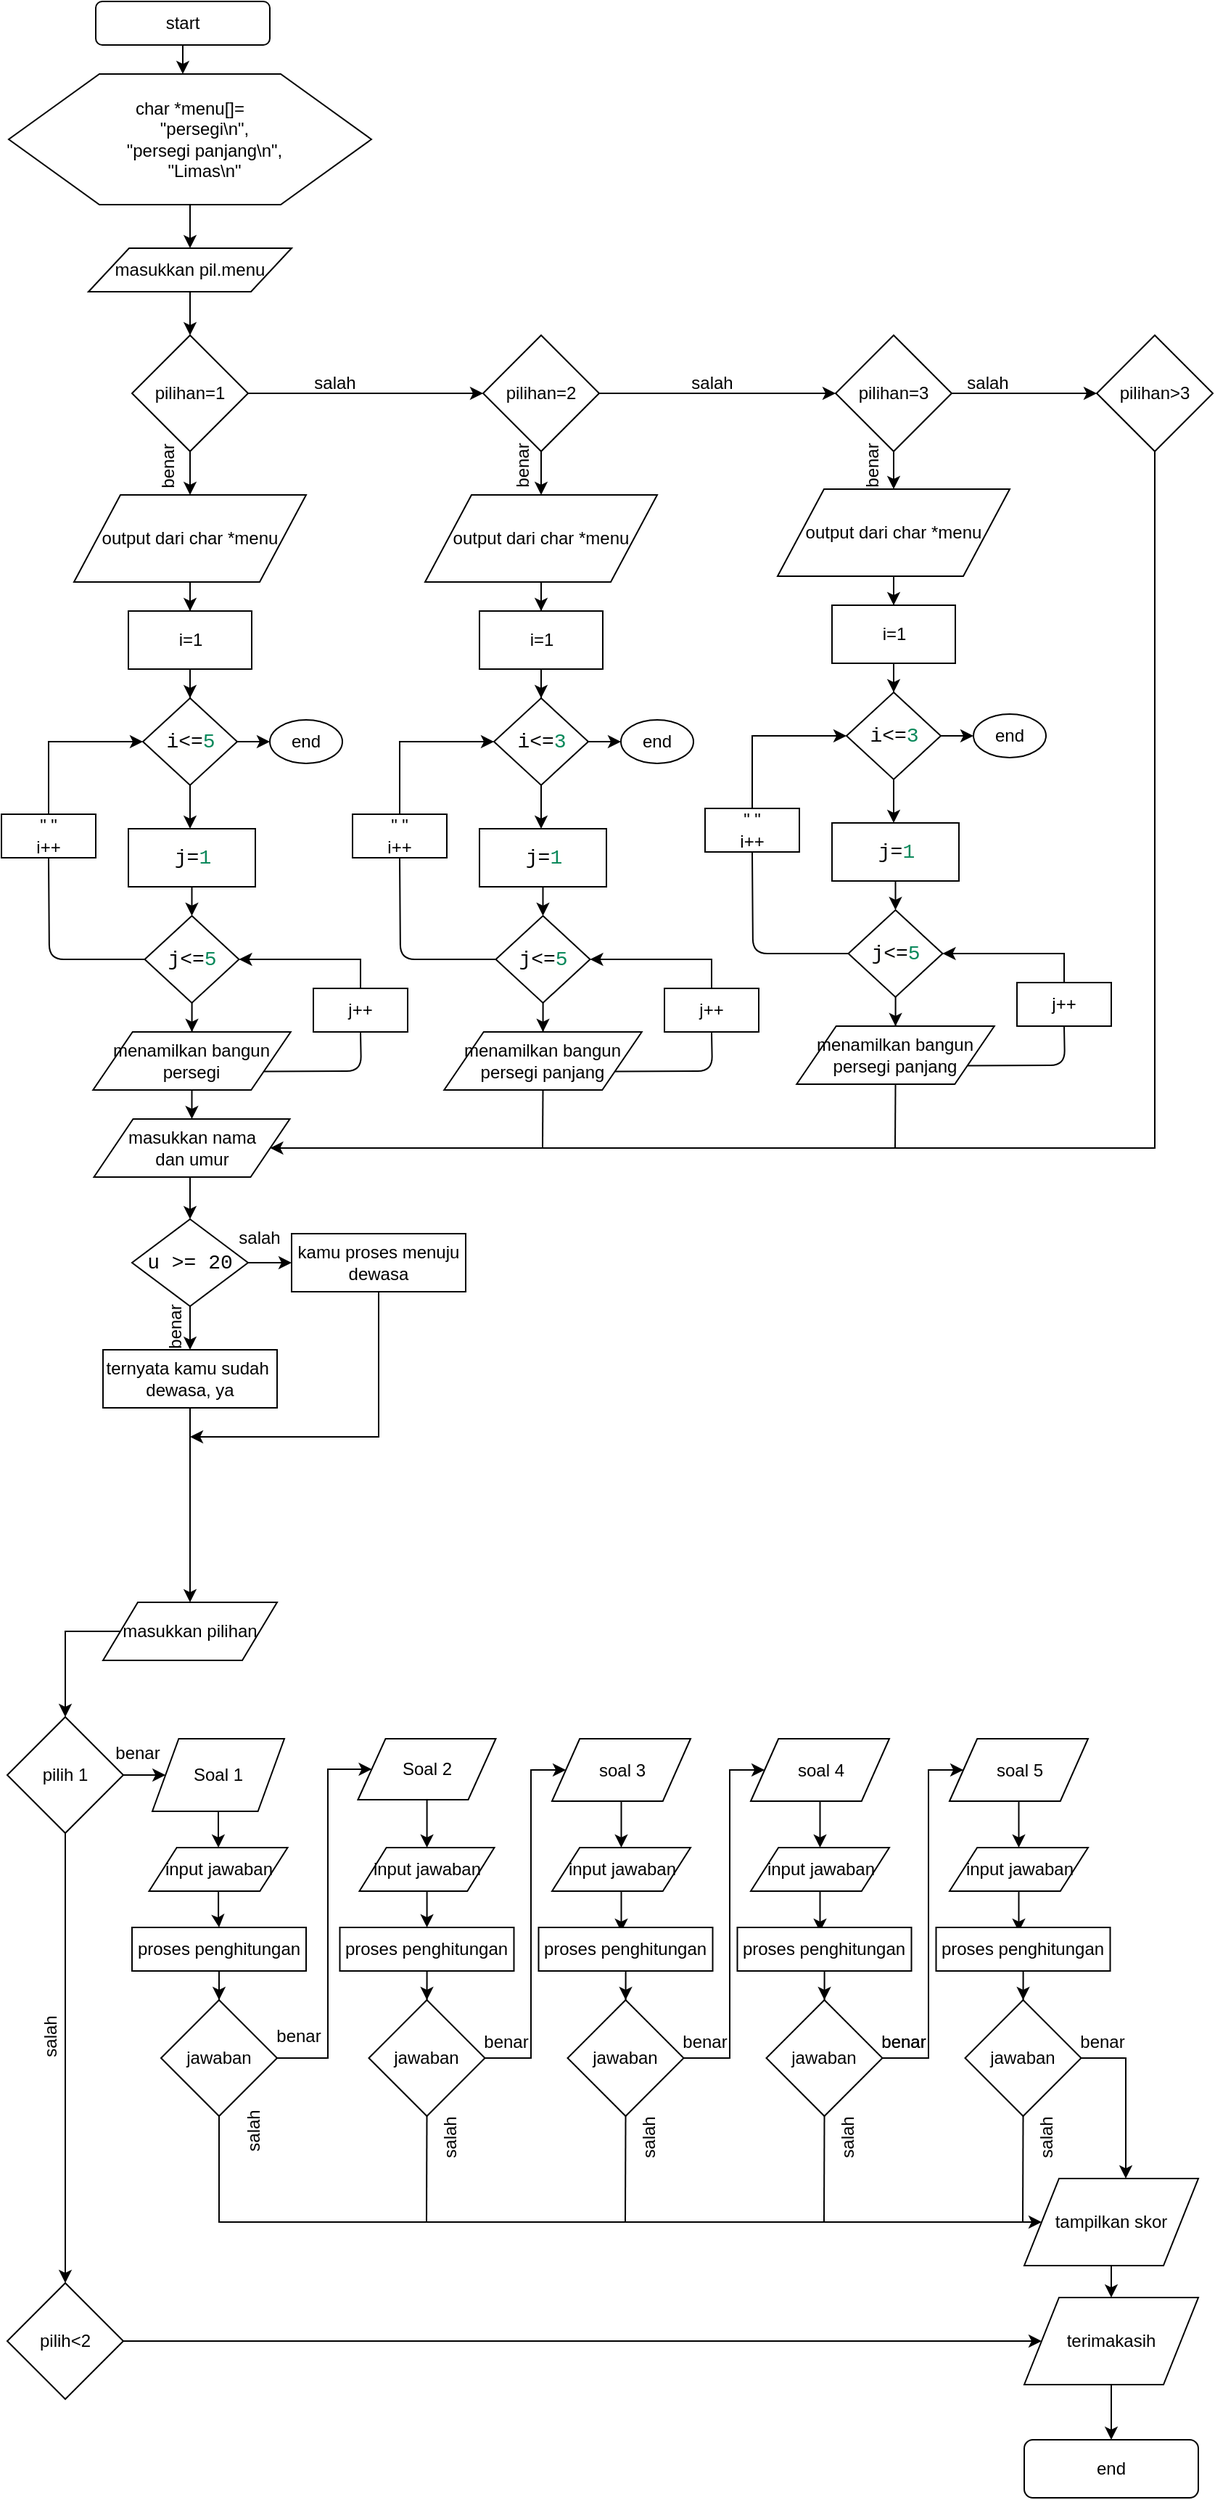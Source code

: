 <mxfile version="13.0.5" type="github" pages="2">
  <diagram id="ebdJBXKXP5XJlpO1t2-k" name="Halaman-1">
    <mxGraphModel dx="868" dy="401" grid="1" gridSize="10" guides="1" tooltips="1" connect="1" arrows="1" fold="1" page="1" pageScale="1" pageWidth="850" pageHeight="1100" math="0" shadow="0">
      <root>
        <mxCell id="0" />
        <mxCell id="1" parent="0" />
        <mxCell id="0wTifhs9pVpjUrF7IxjW-2" style="edgeStyle=orthogonalEdgeStyle;rounded=0;orthogonalLoop=1;jettySize=auto;html=1;" parent="1" source="0wTifhs9pVpjUrF7IxjW-1" edge="1">
          <mxGeometry relative="1" as="geometry">
            <mxPoint x="130" y="90" as="targetPoint" />
          </mxGeometry>
        </mxCell>
        <mxCell id="0wTifhs9pVpjUrF7IxjW-1" value="start" style="rounded=1;whiteSpace=wrap;html=1;" parent="1" vertex="1">
          <mxGeometry x="70" y="40" width="120" height="30" as="geometry" />
        </mxCell>
        <mxCell id="0wTifhs9pVpjUrF7IxjW-6" style="edgeStyle=orthogonalEdgeStyle;rounded=0;orthogonalLoop=1;jettySize=auto;html=1;" parent="1" edge="1">
          <mxGeometry relative="1" as="geometry">
            <mxPoint x="130" y="240" as="targetPoint" />
            <mxPoint x="130" y="210" as="sourcePoint" />
          </mxGeometry>
        </mxCell>
        <mxCell id="Rt1Y4jGIaElK-bjEdFtm-7" style="edgeStyle=orthogonalEdgeStyle;rounded=0;orthogonalLoop=1;jettySize=auto;html=1;" edge="1" parent="1" source="0wTifhs9pVpjUrF7IxjW-7" target="Rt1Y4jGIaElK-bjEdFtm-5">
          <mxGeometry relative="1" as="geometry" />
        </mxCell>
        <mxCell id="0wTifhs9pVpjUrF7IxjW-7" value="output dari char *menu" style="shape=parallelogram;perimeter=parallelogramPerimeter;whiteSpace=wrap;html=1;" parent="1" vertex="1">
          <mxGeometry x="55" y="380" width="160" height="60" as="geometry" />
        </mxCell>
        <mxCell id="0wTifhs9pVpjUrF7IxjW-9" style="edgeStyle=orthogonalEdgeStyle;rounded=0;orthogonalLoop=1;jettySize=auto;html=1;" parent="1" source="0wTifhs9pVpjUrF7IxjW-8" edge="1">
          <mxGeometry relative="1" as="geometry">
            <mxPoint x="135" y="210" as="targetPoint" />
          </mxGeometry>
        </mxCell>
        <mxCell id="0wTifhs9pVpjUrF7IxjW-8" value="&lt;div&gt;char *menu[]=&lt;/div&gt;&lt;div&gt;&amp;nbsp; &amp;nbsp; &amp;nbsp; &quot;persegi\n&quot;,&lt;/div&gt;&lt;div&gt;&amp;nbsp; &amp;nbsp; &amp;nbsp; &quot;persegi panjang\n&quot;,&lt;/div&gt;&lt;div&gt;&amp;nbsp; &amp;nbsp; &amp;nbsp; &quot;Limas\n&quot;&lt;/div&gt;" style="shape=hexagon;perimeter=hexagonPerimeter2;whiteSpace=wrap;html=1;" parent="1" vertex="1">
          <mxGeometry x="10" y="90" width="250" height="90" as="geometry" />
        </mxCell>
        <mxCell id="0wTifhs9pVpjUrF7IxjW-12" style="edgeStyle=orthogonalEdgeStyle;rounded=0;orthogonalLoop=1;jettySize=auto;html=1;" parent="1" source="0wTifhs9pVpjUrF7IxjW-10" edge="1">
          <mxGeometry relative="1" as="geometry">
            <mxPoint x="135" y="270" as="targetPoint" />
          </mxGeometry>
        </mxCell>
        <mxCell id="0wTifhs9pVpjUrF7IxjW-10" value="masukkan pil.menu" style="shape=parallelogram;perimeter=parallelogramPerimeter;whiteSpace=wrap;html=1;" parent="1" vertex="1">
          <mxGeometry x="65" y="210" width="140" height="30" as="geometry" />
        </mxCell>
        <mxCell id="0wTifhs9pVpjUrF7IxjW-15" style="edgeStyle=orthogonalEdgeStyle;rounded=0;orthogonalLoop=1;jettySize=auto;html=1;entryX=0.5;entryY=0;entryDx=0;entryDy=0;" parent="1" source="0wTifhs9pVpjUrF7IxjW-13" target="0wTifhs9pVpjUrF7IxjW-7" edge="1">
          <mxGeometry relative="1" as="geometry" />
        </mxCell>
        <mxCell id="0wTifhs9pVpjUrF7IxjW-18" style="edgeStyle=orthogonalEdgeStyle;rounded=0;orthogonalLoop=1;jettySize=auto;html=1;" parent="1" source="0wTifhs9pVpjUrF7IxjW-13" target="Rt1Y4jGIaElK-bjEdFtm-3" edge="1">
          <mxGeometry relative="1" as="geometry">
            <mxPoint x="228.5" y="310" as="targetPoint" />
          </mxGeometry>
        </mxCell>
        <mxCell id="0wTifhs9pVpjUrF7IxjW-13" value="pilihan=1" style="rhombus;whiteSpace=wrap;html=1;" parent="1" vertex="1">
          <mxGeometry x="95" y="270" width="80" height="80" as="geometry" />
        </mxCell>
        <mxCell id="0wTifhs9pVpjUrF7IxjW-19" value="salah" style="text;html=1;strokeColor=none;fillColor=none;align=center;verticalAlign=middle;whiteSpace=wrap;rounded=0;" parent="1" vertex="1">
          <mxGeometry x="215" y="292.5" width="40" height="20" as="geometry" />
        </mxCell>
        <mxCell id="0wTifhs9pVpjUrF7IxjW-20" value="benar" style="text;html=1;strokeColor=none;fillColor=none;align=center;verticalAlign=middle;whiteSpace=wrap;rounded=0;rotation=-90;" parent="1" vertex="1">
          <mxGeometry x="100" y="350" width="40" height="20" as="geometry" />
        </mxCell>
        <mxCell id="7cgkuKm9BomeFOLq-4Vx-28" style="edgeStyle=orthogonalEdgeStyle;rounded=0;orthogonalLoop=1;jettySize=auto;html=1;" parent="1" edge="1">
          <mxGeometry relative="1" as="geometry">
            <mxPoint x="135" y="879" as="targetPoint" />
            <mxPoint x="135" y="849" as="sourcePoint" />
          </mxGeometry>
        </mxCell>
        <mxCell id="7cgkuKm9BomeFOLq-4Vx-30" style="edgeStyle=orthogonalEdgeStyle;rounded=0;orthogonalLoop=1;jettySize=auto;html=1;" parent="1" source="7cgkuKm9BomeFOLq-4Vx-32" edge="1">
          <mxGeometry relative="1" as="geometry">
            <mxPoint x="135" y="969" as="targetPoint" />
          </mxGeometry>
        </mxCell>
        <mxCell id="7cgkuKm9BomeFOLq-4Vx-31" style="edgeStyle=orthogonalEdgeStyle;rounded=0;orthogonalLoop=1;jettySize=auto;html=1;" parent="1" source="7cgkuKm9BomeFOLq-4Vx-32" edge="1">
          <mxGeometry relative="1" as="geometry">
            <mxPoint x="205" y="909" as="targetPoint" />
          </mxGeometry>
        </mxCell>
        <mxCell id="7cgkuKm9BomeFOLq-4Vx-32" value="&lt;div style=&quot;font-family: &amp;#34;consolas&amp;#34; , &amp;#34;courier new&amp;#34; , monospace ; font-size: 14px ; line-height: 19px&quot;&gt;u &amp;gt;= &lt;span&gt;20&lt;/span&gt;&lt;/div&gt;" style="rhombus;whiteSpace=wrap;html=1;" parent="1" vertex="1">
          <mxGeometry x="95" y="879" width="80" height="60" as="geometry" />
        </mxCell>
        <mxCell id="7cgkuKm9BomeFOLq-4Vx-33" style="edgeStyle=orthogonalEdgeStyle;rounded=0;orthogonalLoop=1;jettySize=auto;html=1;entryX=0.5;entryY=0;entryDx=0;entryDy=0;" parent="1" source="7cgkuKm9BomeFOLq-4Vx-34" edge="1" target="7cgkuKm9BomeFOLq-4Vx-49">
          <mxGeometry relative="1" as="geometry">
            <mxPoint x="135" y="1049" as="targetPoint" />
          </mxGeometry>
        </mxCell>
        <mxCell id="7cgkuKm9BomeFOLq-4Vx-34" value="ternyata kamu sudah&amp;nbsp;&lt;br&gt;dewasa, ya" style="rounded=0;whiteSpace=wrap;html=1;" parent="1" vertex="1">
          <mxGeometry x="75" y="969" width="120" height="40" as="geometry" />
        </mxCell>
        <mxCell id="7cgkuKm9BomeFOLq-4Vx-35" style="edgeStyle=orthogonalEdgeStyle;rounded=0;orthogonalLoop=1;jettySize=auto;html=1;" parent="1" source="7cgkuKm9BomeFOLq-4Vx-36" edge="1">
          <mxGeometry relative="1" as="geometry">
            <mxPoint x="135" y="1029" as="targetPoint" />
            <Array as="points">
              <mxPoint x="265" y="1019" />
              <mxPoint x="265" y="1019" />
            </Array>
          </mxGeometry>
        </mxCell>
        <mxCell id="7cgkuKm9BomeFOLq-4Vx-36" value="kamu proses menuju&lt;br&gt;dewasa" style="rounded=0;whiteSpace=wrap;html=1;" parent="1" vertex="1">
          <mxGeometry x="205" y="889" width="120" height="40" as="geometry" />
        </mxCell>
        <mxCell id="7cgkuKm9BomeFOLq-4Vx-37" value="benar" style="text;html=1;strokeColor=none;fillColor=none;align=center;verticalAlign=middle;whiteSpace=wrap;rounded=0;rotation=-90;" parent="1" vertex="1">
          <mxGeometry x="105" y="943" width="40" height="20" as="geometry" />
        </mxCell>
        <mxCell id="7cgkuKm9BomeFOLq-4Vx-38" value="salah" style="text;html=1;strokeColor=none;fillColor=none;align=center;verticalAlign=middle;whiteSpace=wrap;rounded=0;" parent="1" vertex="1">
          <mxGeometry x="163" y="882" width="40" height="20" as="geometry" />
        </mxCell>
        <mxCell id="jYO5e1NrGRYPqrq0ljtH-68" style="edgeStyle=orthogonalEdgeStyle;rounded=0;orthogonalLoop=1;jettySize=auto;html=1;entryX=0.5;entryY=0;entryDx=0;entryDy=0;" edge="1" parent="1" source="7cgkuKm9BomeFOLq-4Vx-49" target="jYO5e1NrGRYPqrq0ljtH-3">
          <mxGeometry relative="1" as="geometry">
            <mxPoint x="30" y="1163" as="targetPoint" />
            <Array as="points">
              <mxPoint x="49" y="1163" />
            </Array>
          </mxGeometry>
        </mxCell>
        <mxCell id="7cgkuKm9BomeFOLq-4Vx-49" value="masukkan pilihan" style="shape=parallelogram;perimeter=parallelogramPerimeter;whiteSpace=wrap;html=1;" parent="1" vertex="1">
          <mxGeometry x="75" y="1143" width="120" height="40" as="geometry" />
        </mxCell>
        <mxCell id="Rt1Y4jGIaElK-bjEdFtm-51" style="edgeStyle=orthogonalEdgeStyle;rounded=0;orthogonalLoop=1;jettySize=auto;html=1;" edge="1" parent="1" source="Rt1Y4jGIaElK-bjEdFtm-3" target="Rt1Y4jGIaElK-bjEdFtm-33">
          <mxGeometry relative="1" as="geometry" />
        </mxCell>
        <mxCell id="Rt1Y4jGIaElK-bjEdFtm-75" style="edgeStyle=orthogonalEdgeStyle;rounded=0;orthogonalLoop=1;jettySize=auto;html=1;entryX=0;entryY=0.5;entryDx=0;entryDy=0;" edge="1" parent="1" source="Rt1Y4jGIaElK-bjEdFtm-3" target="Rt1Y4jGIaElK-bjEdFtm-74">
          <mxGeometry relative="1" as="geometry" />
        </mxCell>
        <mxCell id="Rt1Y4jGIaElK-bjEdFtm-3" value="pilihan=2" style="rhombus;whiteSpace=wrap;html=1;" vertex="1" parent="1">
          <mxGeometry x="337" y="270" width="80" height="80" as="geometry" />
        </mxCell>
        <mxCell id="Rt1Y4jGIaElK-bjEdFtm-10" style="edgeStyle=orthogonalEdgeStyle;rounded=0;orthogonalLoop=1;jettySize=auto;html=1;entryX=0.5;entryY=0;entryDx=0;entryDy=0;" edge="1" parent="1" source="Rt1Y4jGIaElK-bjEdFtm-5" target="Rt1Y4jGIaElK-bjEdFtm-9">
          <mxGeometry relative="1" as="geometry" />
        </mxCell>
        <mxCell id="Rt1Y4jGIaElK-bjEdFtm-5" value="i=1" style="rounded=0;whiteSpace=wrap;html=1;" vertex="1" parent="1">
          <mxGeometry x="92.5" y="460" width="85" height="40" as="geometry" />
        </mxCell>
        <mxCell id="Rt1Y4jGIaElK-bjEdFtm-11" style="edgeStyle=orthogonalEdgeStyle;rounded=0;orthogonalLoop=1;jettySize=auto;html=1;" edge="1" parent="1" source="Rt1Y4jGIaElK-bjEdFtm-9">
          <mxGeometry relative="1" as="geometry">
            <mxPoint x="190" y="550" as="targetPoint" />
          </mxGeometry>
        </mxCell>
        <mxCell id="Rt1Y4jGIaElK-bjEdFtm-12" style="edgeStyle=orthogonalEdgeStyle;rounded=0;orthogonalLoop=1;jettySize=auto;html=1;" edge="1" parent="1" source="Rt1Y4jGIaElK-bjEdFtm-9">
          <mxGeometry relative="1" as="geometry">
            <mxPoint x="135" y="610" as="targetPoint" />
          </mxGeometry>
        </mxCell>
        <mxCell id="Rt1Y4jGIaElK-bjEdFtm-9" value="&lt;div style=&quot;background-color: rgb(255 , 255 , 254) ; font-family: &amp;#34;consolas&amp;#34; , &amp;#34;courier new&amp;#34; , monospace ; font-size: 14px ; line-height: 19px&quot;&gt;i&amp;lt;=&lt;span style=&quot;color: #09885a&quot;&gt;5&lt;/span&gt;&lt;/div&gt;" style="rhombus;whiteSpace=wrap;html=1;" vertex="1" parent="1">
          <mxGeometry x="102.5" y="520" width="65" height="60" as="geometry" />
        </mxCell>
        <mxCell id="Rt1Y4jGIaElK-bjEdFtm-15" style="edgeStyle=orthogonalEdgeStyle;rounded=0;orthogonalLoop=1;jettySize=auto;html=1;entryX=0.5;entryY=0;entryDx=0;entryDy=0;" edge="1" parent="1" source="Rt1Y4jGIaElK-bjEdFtm-13" target="Rt1Y4jGIaElK-bjEdFtm-14">
          <mxGeometry relative="1" as="geometry" />
        </mxCell>
        <mxCell id="Rt1Y4jGIaElK-bjEdFtm-13" value="&lt;div style=&quot;background-color: rgb(255 , 255 , 254) ; font-family: &amp;#34;consolas&amp;#34; , &amp;#34;courier new&amp;#34; , monospace ; font-size: 14px ; line-height: 19px&quot;&gt;j=&lt;span style=&quot;color: #09885a&quot;&gt;1&lt;/span&gt;&lt;/div&gt;" style="rounded=0;whiteSpace=wrap;html=1;" vertex="1" parent="1">
          <mxGeometry x="92.5" y="610" width="87.5" height="40" as="geometry" />
        </mxCell>
        <mxCell id="Rt1Y4jGIaElK-bjEdFtm-24" style="edgeStyle=orthogonalEdgeStyle;rounded=0;orthogonalLoop=1;jettySize=auto;html=1;entryX=0.5;entryY=0;entryDx=0;entryDy=0;" edge="1" parent="1" source="Rt1Y4jGIaElK-bjEdFtm-14" target="Rt1Y4jGIaElK-bjEdFtm-22">
          <mxGeometry relative="1" as="geometry" />
        </mxCell>
        <mxCell id="Rt1Y4jGIaElK-bjEdFtm-14" value="&lt;div style=&quot;background-color: rgb(255 , 255 , 254) ; font-family: &amp;#34;consolas&amp;#34; , &amp;#34;courier new&amp;#34; , monospace ; font-size: 14px ; line-height: 19px&quot;&gt;j&amp;lt;=&lt;span style=&quot;color: #09885a&quot;&gt;5&lt;/span&gt;&lt;/div&gt;" style="rhombus;whiteSpace=wrap;html=1;" vertex="1" parent="1">
          <mxGeometry x="103.75" y="670" width="65" height="60" as="geometry" />
        </mxCell>
        <mxCell id="Rt1Y4jGIaElK-bjEdFtm-20" style="edgeStyle=orthogonalEdgeStyle;rounded=0;orthogonalLoop=1;jettySize=auto;html=1;entryX=0;entryY=0.5;entryDx=0;entryDy=0;" edge="1" parent="1" source="Rt1Y4jGIaElK-bjEdFtm-18" target="Rt1Y4jGIaElK-bjEdFtm-9">
          <mxGeometry relative="1" as="geometry">
            <mxPoint x="37.5" y="550" as="targetPoint" />
            <Array as="points">
              <mxPoint x="38" y="550" />
            </Array>
          </mxGeometry>
        </mxCell>
        <mxCell id="Rt1Y4jGIaElK-bjEdFtm-18" value="&quot; &quot;&lt;br&gt;i++" style="rounded=0;whiteSpace=wrap;html=1;" vertex="1" parent="1">
          <mxGeometry x="5" y="600" width="65" height="30" as="geometry" />
        </mxCell>
        <mxCell id="Rt1Y4jGIaElK-bjEdFtm-19" value="" style="endArrow=none;html=1;entryX=0.5;entryY=1;entryDx=0;entryDy=0;exitX=0;exitY=0.5;exitDx=0;exitDy=0;" edge="1" parent="1" source="Rt1Y4jGIaElK-bjEdFtm-14" target="Rt1Y4jGIaElK-bjEdFtm-18">
          <mxGeometry width="50" height="50" relative="1" as="geometry">
            <mxPoint x="100" y="700" as="sourcePoint" />
            <mxPoint x="440" y="530" as="targetPoint" />
            <Array as="points">
              <mxPoint x="38" y="700" />
            </Array>
          </mxGeometry>
        </mxCell>
        <mxCell id="Rt1Y4jGIaElK-bjEdFtm-31" style="edgeStyle=orthogonalEdgeStyle;rounded=0;orthogonalLoop=1;jettySize=auto;html=1;entryX=0.5;entryY=0;entryDx=0;entryDy=0;" edge="1" parent="1" source="Rt1Y4jGIaElK-bjEdFtm-22" target="Rt1Y4jGIaElK-bjEdFtm-30">
          <mxGeometry relative="1" as="geometry" />
        </mxCell>
        <mxCell id="Rt1Y4jGIaElK-bjEdFtm-22" value="menamilkan bangun&lt;br&gt;persegi" style="shape=parallelogram;perimeter=parallelogramPerimeter;whiteSpace=wrap;html=1;" vertex="1" parent="1">
          <mxGeometry x="68.13" y="750" width="136.25" height="40" as="geometry" />
        </mxCell>
        <mxCell id="Rt1Y4jGIaElK-bjEdFtm-25" value="end" style="ellipse;whiteSpace=wrap;html=1;" vertex="1" parent="1">
          <mxGeometry x="190" y="535" width="50" height="30" as="geometry" />
        </mxCell>
        <mxCell id="Rt1Y4jGIaElK-bjEdFtm-28" style="edgeStyle=orthogonalEdgeStyle;rounded=0;orthogonalLoop=1;jettySize=auto;html=1;entryX=1;entryY=0.5;entryDx=0;entryDy=0;" edge="1" parent="1" source="Rt1Y4jGIaElK-bjEdFtm-26" target="Rt1Y4jGIaElK-bjEdFtm-14">
          <mxGeometry relative="1" as="geometry">
            <mxPoint x="252.5" y="690" as="targetPoint" />
            <Array as="points">
              <mxPoint x="253" y="700" />
            </Array>
          </mxGeometry>
        </mxCell>
        <mxCell id="Rt1Y4jGIaElK-bjEdFtm-26" value="j++" style="rounded=0;whiteSpace=wrap;html=1;" vertex="1" parent="1">
          <mxGeometry x="220" y="720" width="65" height="30" as="geometry" />
        </mxCell>
        <mxCell id="Rt1Y4jGIaElK-bjEdFtm-27" value="" style="endArrow=none;html=1;exitX=1;exitY=0.75;exitDx=0;exitDy=0;entryX=0.5;entryY=1;entryDx=0;entryDy=0;" edge="1" parent="1" source="Rt1Y4jGIaElK-bjEdFtm-22" target="Rt1Y4jGIaElK-bjEdFtm-26">
          <mxGeometry width="50" height="50" relative="1" as="geometry">
            <mxPoint x="390" y="660" as="sourcePoint" />
            <mxPoint x="440" y="610" as="targetPoint" />
            <Array as="points">
              <mxPoint x="253" y="777" />
            </Array>
          </mxGeometry>
        </mxCell>
        <mxCell id="Rt1Y4jGIaElK-bjEdFtm-30" value="masukkan nama&lt;br&gt;dan umur" style="shape=parallelogram;perimeter=parallelogramPerimeter;whiteSpace=wrap;html=1;" vertex="1" parent="1">
          <mxGeometry x="68.75" y="810" width="135" height="40" as="geometry" />
        </mxCell>
        <mxCell id="Rt1Y4jGIaElK-bjEdFtm-32" style="edgeStyle=orthogonalEdgeStyle;rounded=0;orthogonalLoop=1;jettySize=auto;html=1;" edge="1" parent="1" source="Rt1Y4jGIaElK-bjEdFtm-33" target="Rt1Y4jGIaElK-bjEdFtm-35">
          <mxGeometry relative="1" as="geometry" />
        </mxCell>
        <mxCell id="Rt1Y4jGIaElK-bjEdFtm-33" value="output dari char *menu" style="shape=parallelogram;perimeter=parallelogramPerimeter;whiteSpace=wrap;html=1;" vertex="1" parent="1">
          <mxGeometry x="297" y="380" width="160" height="60" as="geometry" />
        </mxCell>
        <mxCell id="Rt1Y4jGIaElK-bjEdFtm-34" style="edgeStyle=orthogonalEdgeStyle;rounded=0;orthogonalLoop=1;jettySize=auto;html=1;entryX=0.5;entryY=0;entryDx=0;entryDy=0;" edge="1" parent="1" source="Rt1Y4jGIaElK-bjEdFtm-35" target="Rt1Y4jGIaElK-bjEdFtm-38">
          <mxGeometry relative="1" as="geometry" />
        </mxCell>
        <mxCell id="Rt1Y4jGIaElK-bjEdFtm-35" value="i=1" style="rounded=0;whiteSpace=wrap;html=1;" vertex="1" parent="1">
          <mxGeometry x="334.5" y="460" width="85" height="40" as="geometry" />
        </mxCell>
        <mxCell id="Rt1Y4jGIaElK-bjEdFtm-36" style="edgeStyle=orthogonalEdgeStyle;rounded=0;orthogonalLoop=1;jettySize=auto;html=1;" edge="1" parent="1" source="Rt1Y4jGIaElK-bjEdFtm-38">
          <mxGeometry relative="1" as="geometry">
            <mxPoint x="432" y="550" as="targetPoint" />
          </mxGeometry>
        </mxCell>
        <mxCell id="Rt1Y4jGIaElK-bjEdFtm-37" style="edgeStyle=orthogonalEdgeStyle;rounded=0;orthogonalLoop=1;jettySize=auto;html=1;" edge="1" parent="1" source="Rt1Y4jGIaElK-bjEdFtm-38">
          <mxGeometry relative="1" as="geometry">
            <mxPoint x="377" y="610" as="targetPoint" />
          </mxGeometry>
        </mxCell>
        <mxCell id="Rt1Y4jGIaElK-bjEdFtm-38" value="&lt;div style=&quot;background-color: rgb(255 , 255 , 254) ; font-family: &amp;#34;consolas&amp;#34; , &amp;#34;courier new&amp;#34; , monospace ; font-size: 14px ; line-height: 19px&quot;&gt;i&amp;lt;=&lt;font color=&quot;#09885a&quot;&gt;3&lt;/font&gt;&lt;/div&gt;" style="rhombus;whiteSpace=wrap;html=1;" vertex="1" parent="1">
          <mxGeometry x="344.5" y="520" width="65" height="60" as="geometry" />
        </mxCell>
        <mxCell id="Rt1Y4jGIaElK-bjEdFtm-39" style="edgeStyle=orthogonalEdgeStyle;rounded=0;orthogonalLoop=1;jettySize=auto;html=1;entryX=0.5;entryY=0;entryDx=0;entryDy=0;" edge="1" parent="1" source="Rt1Y4jGIaElK-bjEdFtm-40" target="Rt1Y4jGIaElK-bjEdFtm-42">
          <mxGeometry relative="1" as="geometry" />
        </mxCell>
        <mxCell id="Rt1Y4jGIaElK-bjEdFtm-40" value="&lt;div style=&quot;background-color: rgb(255 , 255 , 254) ; font-family: &amp;#34;consolas&amp;#34; , &amp;#34;courier new&amp;#34; , monospace ; font-size: 14px ; line-height: 19px&quot;&gt;j=&lt;span style=&quot;color: #09885a&quot;&gt;1&lt;/span&gt;&lt;/div&gt;" style="rounded=0;whiteSpace=wrap;html=1;" vertex="1" parent="1">
          <mxGeometry x="334.5" y="610" width="87.5" height="40" as="geometry" />
        </mxCell>
        <mxCell id="Rt1Y4jGIaElK-bjEdFtm-41" style="edgeStyle=orthogonalEdgeStyle;rounded=0;orthogonalLoop=1;jettySize=auto;html=1;entryX=0.5;entryY=0;entryDx=0;entryDy=0;" edge="1" parent="1" source="Rt1Y4jGIaElK-bjEdFtm-42" target="Rt1Y4jGIaElK-bjEdFtm-46">
          <mxGeometry relative="1" as="geometry" />
        </mxCell>
        <mxCell id="Rt1Y4jGIaElK-bjEdFtm-42" value="&lt;div style=&quot;background-color: rgb(255 , 255 , 254) ; font-family: &amp;#34;consolas&amp;#34; , &amp;#34;courier new&amp;#34; , monospace ; font-size: 14px ; line-height: 19px&quot;&gt;j&amp;lt;=&lt;span style=&quot;color: #09885a&quot;&gt;5&lt;/span&gt;&lt;/div&gt;" style="rhombus;whiteSpace=wrap;html=1;" vertex="1" parent="1">
          <mxGeometry x="345.75" y="670" width="65" height="60" as="geometry" />
        </mxCell>
        <mxCell id="Rt1Y4jGIaElK-bjEdFtm-43" style="edgeStyle=orthogonalEdgeStyle;rounded=0;orthogonalLoop=1;jettySize=auto;html=1;entryX=0;entryY=0.5;entryDx=0;entryDy=0;" edge="1" parent="1" source="Rt1Y4jGIaElK-bjEdFtm-44" target="Rt1Y4jGIaElK-bjEdFtm-38">
          <mxGeometry relative="1" as="geometry">
            <mxPoint x="279.5" y="550" as="targetPoint" />
            <Array as="points">
              <mxPoint x="280" y="550" />
            </Array>
          </mxGeometry>
        </mxCell>
        <mxCell id="Rt1Y4jGIaElK-bjEdFtm-44" value="&quot; &quot;&lt;br&gt;i++" style="rounded=0;whiteSpace=wrap;html=1;" vertex="1" parent="1">
          <mxGeometry x="247" y="600" width="65" height="30" as="geometry" />
        </mxCell>
        <mxCell id="Rt1Y4jGIaElK-bjEdFtm-45" value="" style="endArrow=none;html=1;entryX=0.5;entryY=1;entryDx=0;entryDy=0;exitX=0;exitY=0.5;exitDx=0;exitDy=0;" edge="1" parent="1" source="Rt1Y4jGIaElK-bjEdFtm-42" target="Rt1Y4jGIaElK-bjEdFtm-44">
          <mxGeometry width="50" height="50" relative="1" as="geometry">
            <mxPoint x="342" y="700" as="sourcePoint" />
            <mxPoint x="682" y="530" as="targetPoint" />
            <Array as="points">
              <mxPoint x="280" y="700" />
            </Array>
          </mxGeometry>
        </mxCell>
        <mxCell id="Rt1Y4jGIaElK-bjEdFtm-46" value="menamilkan bangun&lt;br&gt;persegi panjang" style="shape=parallelogram;perimeter=parallelogramPerimeter;whiteSpace=wrap;html=1;" vertex="1" parent="1">
          <mxGeometry x="310.13" y="750" width="136.25" height="40" as="geometry" />
        </mxCell>
        <mxCell id="Rt1Y4jGIaElK-bjEdFtm-47" value="end" style="ellipse;whiteSpace=wrap;html=1;" vertex="1" parent="1">
          <mxGeometry x="432" y="535" width="50" height="30" as="geometry" />
        </mxCell>
        <mxCell id="Rt1Y4jGIaElK-bjEdFtm-48" style="edgeStyle=orthogonalEdgeStyle;rounded=0;orthogonalLoop=1;jettySize=auto;html=1;entryX=1;entryY=0.5;entryDx=0;entryDy=0;" edge="1" parent="1" source="Rt1Y4jGIaElK-bjEdFtm-49" target="Rt1Y4jGIaElK-bjEdFtm-42">
          <mxGeometry relative="1" as="geometry">
            <mxPoint x="494.5" y="690" as="targetPoint" />
            <Array as="points">
              <mxPoint x="495" y="700" />
            </Array>
          </mxGeometry>
        </mxCell>
        <mxCell id="Rt1Y4jGIaElK-bjEdFtm-49" value="j++" style="rounded=0;whiteSpace=wrap;html=1;" vertex="1" parent="1">
          <mxGeometry x="462" y="720" width="65" height="30" as="geometry" />
        </mxCell>
        <mxCell id="Rt1Y4jGIaElK-bjEdFtm-50" value="" style="endArrow=none;html=1;exitX=1;exitY=0.75;exitDx=0;exitDy=0;entryX=0.5;entryY=1;entryDx=0;entryDy=0;" edge="1" parent="1" source="Rt1Y4jGIaElK-bjEdFtm-46" target="Rt1Y4jGIaElK-bjEdFtm-49">
          <mxGeometry width="50" height="50" relative="1" as="geometry">
            <mxPoint x="632" y="660" as="sourcePoint" />
            <mxPoint x="682" y="610" as="targetPoint" />
            <Array as="points">
              <mxPoint x="495" y="777" />
            </Array>
          </mxGeometry>
        </mxCell>
        <mxCell id="Rt1Y4jGIaElK-bjEdFtm-52" value="benar" style="text;html=1;strokeColor=none;fillColor=none;align=center;verticalAlign=middle;whiteSpace=wrap;rounded=0;rotation=-90;" vertex="1" parent="1">
          <mxGeometry x="344.5" y="350" width="40" height="20" as="geometry" />
        </mxCell>
        <mxCell id="Rt1Y4jGIaElK-bjEdFtm-54" style="edgeStyle=orthogonalEdgeStyle;rounded=0;orthogonalLoop=1;jettySize=auto;html=1;" edge="1" parent="1" source="Rt1Y4jGIaElK-bjEdFtm-55" target="Rt1Y4jGIaElK-bjEdFtm-57">
          <mxGeometry relative="1" as="geometry" />
        </mxCell>
        <mxCell id="Rt1Y4jGIaElK-bjEdFtm-55" value="output dari char *menu" style="shape=parallelogram;perimeter=parallelogramPerimeter;whiteSpace=wrap;html=1;" vertex="1" parent="1">
          <mxGeometry x="540" y="376" width="160" height="60" as="geometry" />
        </mxCell>
        <mxCell id="Rt1Y4jGIaElK-bjEdFtm-56" style="edgeStyle=orthogonalEdgeStyle;rounded=0;orthogonalLoop=1;jettySize=auto;html=1;entryX=0.5;entryY=0;entryDx=0;entryDy=0;" edge="1" parent="1" source="Rt1Y4jGIaElK-bjEdFtm-57" target="Rt1Y4jGIaElK-bjEdFtm-60">
          <mxGeometry relative="1" as="geometry" />
        </mxCell>
        <mxCell id="Rt1Y4jGIaElK-bjEdFtm-57" value="i=1" style="rounded=0;whiteSpace=wrap;html=1;" vertex="1" parent="1">
          <mxGeometry x="577.5" y="456" width="85" height="40" as="geometry" />
        </mxCell>
        <mxCell id="Rt1Y4jGIaElK-bjEdFtm-58" style="edgeStyle=orthogonalEdgeStyle;rounded=0;orthogonalLoop=1;jettySize=auto;html=1;" edge="1" parent="1" source="Rt1Y4jGIaElK-bjEdFtm-60">
          <mxGeometry relative="1" as="geometry">
            <mxPoint x="675" y="546" as="targetPoint" />
          </mxGeometry>
        </mxCell>
        <mxCell id="Rt1Y4jGIaElK-bjEdFtm-59" style="edgeStyle=orthogonalEdgeStyle;rounded=0;orthogonalLoop=1;jettySize=auto;html=1;" edge="1" parent="1" source="Rt1Y4jGIaElK-bjEdFtm-60">
          <mxGeometry relative="1" as="geometry">
            <mxPoint x="620" y="606" as="targetPoint" />
          </mxGeometry>
        </mxCell>
        <mxCell id="Rt1Y4jGIaElK-bjEdFtm-60" value="&lt;div style=&quot;background-color: rgb(255 , 255 , 254) ; font-family: &amp;#34;consolas&amp;#34; , &amp;#34;courier new&amp;#34; , monospace ; font-size: 14px ; line-height: 19px&quot;&gt;i&amp;lt;=&lt;font color=&quot;#09885a&quot;&gt;3&lt;/font&gt;&lt;/div&gt;" style="rhombus;whiteSpace=wrap;html=1;" vertex="1" parent="1">
          <mxGeometry x="587.5" y="516" width="65" height="60" as="geometry" />
        </mxCell>
        <mxCell id="Rt1Y4jGIaElK-bjEdFtm-61" style="edgeStyle=orthogonalEdgeStyle;rounded=0;orthogonalLoop=1;jettySize=auto;html=1;entryX=0.5;entryY=0;entryDx=0;entryDy=0;" edge="1" parent="1" source="Rt1Y4jGIaElK-bjEdFtm-62" target="Rt1Y4jGIaElK-bjEdFtm-64">
          <mxGeometry relative="1" as="geometry" />
        </mxCell>
        <mxCell id="Rt1Y4jGIaElK-bjEdFtm-62" value="&lt;div style=&quot;background-color: rgb(255 , 255 , 254) ; font-family: &amp;#34;consolas&amp;#34; , &amp;#34;courier new&amp;#34; , monospace ; font-size: 14px ; line-height: 19px&quot;&gt;j=&lt;span style=&quot;color: #09885a&quot;&gt;1&lt;/span&gt;&lt;/div&gt;" style="rounded=0;whiteSpace=wrap;html=1;" vertex="1" parent="1">
          <mxGeometry x="577.5" y="606" width="87.5" height="40" as="geometry" />
        </mxCell>
        <mxCell id="Rt1Y4jGIaElK-bjEdFtm-63" style="edgeStyle=orthogonalEdgeStyle;rounded=0;orthogonalLoop=1;jettySize=auto;html=1;entryX=0.5;entryY=0;entryDx=0;entryDy=0;" edge="1" parent="1" source="Rt1Y4jGIaElK-bjEdFtm-64" target="Rt1Y4jGIaElK-bjEdFtm-69">
          <mxGeometry relative="1" as="geometry" />
        </mxCell>
        <mxCell id="Rt1Y4jGIaElK-bjEdFtm-64" value="&lt;div style=&quot;background-color: rgb(255 , 255 , 254) ; font-family: &amp;#34;consolas&amp;#34; , &amp;#34;courier new&amp;#34; , monospace ; font-size: 14px ; line-height: 19px&quot;&gt;j&amp;lt;=&lt;span style=&quot;color: #09885a&quot;&gt;5&lt;/span&gt;&lt;/div&gt;" style="rhombus;whiteSpace=wrap;html=1;" vertex="1" parent="1">
          <mxGeometry x="588.75" y="666" width="65" height="60" as="geometry" />
        </mxCell>
        <mxCell id="Rt1Y4jGIaElK-bjEdFtm-65" style="edgeStyle=orthogonalEdgeStyle;rounded=0;orthogonalLoop=1;jettySize=auto;html=1;entryX=0;entryY=0.5;entryDx=0;entryDy=0;" edge="1" parent="1" source="Rt1Y4jGIaElK-bjEdFtm-66" target="Rt1Y4jGIaElK-bjEdFtm-60">
          <mxGeometry relative="1" as="geometry">
            <mxPoint x="522.5" y="546" as="targetPoint" />
            <Array as="points">
              <mxPoint x="523" y="546" />
            </Array>
          </mxGeometry>
        </mxCell>
        <mxCell id="Rt1Y4jGIaElK-bjEdFtm-66" value="&quot; &quot;&lt;br&gt;i++" style="rounded=0;whiteSpace=wrap;html=1;" vertex="1" parent="1">
          <mxGeometry x="490" y="596" width="65" height="30" as="geometry" />
        </mxCell>
        <mxCell id="Rt1Y4jGIaElK-bjEdFtm-67" value="" style="endArrow=none;html=1;entryX=0.5;entryY=1;entryDx=0;entryDy=0;exitX=0;exitY=0.5;exitDx=0;exitDy=0;" edge="1" parent="1" source="Rt1Y4jGIaElK-bjEdFtm-64" target="Rt1Y4jGIaElK-bjEdFtm-66">
          <mxGeometry width="50" height="50" relative="1" as="geometry">
            <mxPoint x="585" y="696" as="sourcePoint" />
            <mxPoint x="925" y="526" as="targetPoint" />
            <Array as="points">
              <mxPoint x="523" y="696" />
            </Array>
          </mxGeometry>
        </mxCell>
        <mxCell id="Rt1Y4jGIaElK-bjEdFtm-69" value="menamilkan bangun&lt;br&gt;persegi panjang" style="shape=parallelogram;perimeter=parallelogramPerimeter;whiteSpace=wrap;html=1;" vertex="1" parent="1">
          <mxGeometry x="553.13" y="746" width="136.25" height="40" as="geometry" />
        </mxCell>
        <mxCell id="Rt1Y4jGIaElK-bjEdFtm-70" value="end" style="ellipse;whiteSpace=wrap;html=1;" vertex="1" parent="1">
          <mxGeometry x="675" y="531" width="50" height="30" as="geometry" />
        </mxCell>
        <mxCell id="Rt1Y4jGIaElK-bjEdFtm-71" style="edgeStyle=orthogonalEdgeStyle;rounded=0;orthogonalLoop=1;jettySize=auto;html=1;entryX=1;entryY=0.5;entryDx=0;entryDy=0;" edge="1" parent="1" source="Rt1Y4jGIaElK-bjEdFtm-72" target="Rt1Y4jGIaElK-bjEdFtm-64">
          <mxGeometry relative="1" as="geometry">
            <mxPoint x="737.5" y="686" as="targetPoint" />
            <Array as="points">
              <mxPoint x="738" y="696" />
            </Array>
          </mxGeometry>
        </mxCell>
        <mxCell id="Rt1Y4jGIaElK-bjEdFtm-72" value="j++" style="rounded=0;whiteSpace=wrap;html=1;" vertex="1" parent="1">
          <mxGeometry x="705" y="716" width="65" height="30" as="geometry" />
        </mxCell>
        <mxCell id="Rt1Y4jGIaElK-bjEdFtm-73" value="" style="endArrow=none;html=1;exitX=1;exitY=0.75;exitDx=0;exitDy=0;entryX=0.5;entryY=1;entryDx=0;entryDy=0;" edge="1" parent="1" source="Rt1Y4jGIaElK-bjEdFtm-69" target="Rt1Y4jGIaElK-bjEdFtm-72">
          <mxGeometry width="50" height="50" relative="1" as="geometry">
            <mxPoint x="875" y="656" as="sourcePoint" />
            <mxPoint x="925" y="606" as="targetPoint" />
            <Array as="points">
              <mxPoint x="738" y="773" />
            </Array>
          </mxGeometry>
        </mxCell>
        <mxCell id="Rt1Y4jGIaElK-bjEdFtm-76" style="edgeStyle=orthogonalEdgeStyle;rounded=0;orthogonalLoop=1;jettySize=auto;html=1;entryX=0.5;entryY=0;entryDx=0;entryDy=0;" edge="1" parent="1" source="Rt1Y4jGIaElK-bjEdFtm-74" target="Rt1Y4jGIaElK-bjEdFtm-55">
          <mxGeometry relative="1" as="geometry" />
        </mxCell>
        <mxCell id="Rt1Y4jGIaElK-bjEdFtm-80" style="edgeStyle=orthogonalEdgeStyle;rounded=0;orthogonalLoop=1;jettySize=auto;html=1;entryX=0;entryY=0.5;entryDx=0;entryDy=0;" edge="1" parent="1" source="Rt1Y4jGIaElK-bjEdFtm-74" target="Rt1Y4jGIaElK-bjEdFtm-79">
          <mxGeometry relative="1" as="geometry" />
        </mxCell>
        <mxCell id="Rt1Y4jGIaElK-bjEdFtm-74" value="pilihan=3" style="rhombus;whiteSpace=wrap;html=1;" vertex="1" parent="1">
          <mxGeometry x="580" y="270" width="80" height="80" as="geometry" />
        </mxCell>
        <mxCell id="Rt1Y4jGIaElK-bjEdFtm-77" value="salah" style="text;html=1;strokeColor=none;fillColor=none;align=center;verticalAlign=middle;whiteSpace=wrap;rounded=0;" vertex="1" parent="1">
          <mxGeometry x="474.5" y="292.5" width="40" height="20" as="geometry" />
        </mxCell>
        <mxCell id="Rt1Y4jGIaElK-bjEdFtm-78" value="benar" style="text;html=1;strokeColor=none;fillColor=none;align=center;verticalAlign=middle;whiteSpace=wrap;rounded=0;rotation=-90;" vertex="1" parent="1">
          <mxGeometry x="585.5" y="350" width="40" height="20" as="geometry" />
        </mxCell>
        <mxCell id="Rt1Y4jGIaElK-bjEdFtm-83" style="edgeStyle=orthogonalEdgeStyle;rounded=0;orthogonalLoop=1;jettySize=auto;html=1;entryX=1;entryY=0.5;entryDx=0;entryDy=0;" edge="1" parent="1" source="Rt1Y4jGIaElK-bjEdFtm-79" target="Rt1Y4jGIaElK-bjEdFtm-30">
          <mxGeometry relative="1" as="geometry">
            <mxPoint x="800" y="830" as="targetPoint" />
            <Array as="points">
              <mxPoint x="800" y="830" />
            </Array>
          </mxGeometry>
        </mxCell>
        <mxCell id="Rt1Y4jGIaElK-bjEdFtm-79" value="pilihan&amp;gt;3" style="rhombus;whiteSpace=wrap;html=1;" vertex="1" parent="1">
          <mxGeometry x="760" y="270" width="80" height="80" as="geometry" />
        </mxCell>
        <mxCell id="Rt1Y4jGIaElK-bjEdFtm-82" value="salah" style="text;html=1;strokeColor=none;fillColor=none;align=center;verticalAlign=middle;whiteSpace=wrap;rounded=0;" vertex="1" parent="1">
          <mxGeometry x="665" y="292.5" width="40" height="20" as="geometry" />
        </mxCell>
        <mxCell id="Rt1Y4jGIaElK-bjEdFtm-84" value="" style="endArrow=none;html=1;entryX=0.5;entryY=1;entryDx=0;entryDy=0;" edge="1" parent="1" target="Rt1Y4jGIaElK-bjEdFtm-69">
          <mxGeometry width="50" height="50" relative="1" as="geometry">
            <mxPoint x="621" y="830" as="sourcePoint" />
            <mxPoint x="550" y="890" as="targetPoint" />
          </mxGeometry>
        </mxCell>
        <mxCell id="Rt1Y4jGIaElK-bjEdFtm-85" value="" style="endArrow=none;html=1;entryX=0.5;entryY=1;entryDx=0;entryDy=0;" edge="1" parent="1" target="Rt1Y4jGIaElK-bjEdFtm-46">
          <mxGeometry width="50" height="50" relative="1" as="geometry">
            <mxPoint x="378" y="830" as="sourcePoint" />
            <mxPoint x="550" y="890" as="targetPoint" />
          </mxGeometry>
        </mxCell>
        <mxCell id="jYO5e1NrGRYPqrq0ljtH-1" style="edgeStyle=orthogonalEdgeStyle;rounded=0;orthogonalLoop=1;jettySize=auto;html=1;entryX=0.5;entryY=0;entryDx=0;entryDy=0;" edge="1" parent="1" source="jYO5e1NrGRYPqrq0ljtH-3" target="jYO5e1NrGRYPqrq0ljtH-53">
          <mxGeometry relative="1" as="geometry">
            <mxPoint x="49" y="1582" as="targetPoint" />
          </mxGeometry>
        </mxCell>
        <mxCell id="jYO5e1NrGRYPqrq0ljtH-2" style="edgeStyle=orthogonalEdgeStyle;rounded=0;orthogonalLoop=1;jettySize=auto;html=1;" edge="1" parent="1" source="jYO5e1NrGRYPqrq0ljtH-3" target="jYO5e1NrGRYPqrq0ljtH-5">
          <mxGeometry relative="1" as="geometry">
            <mxPoint x="139" y="1262" as="targetPoint" />
          </mxGeometry>
        </mxCell>
        <mxCell id="jYO5e1NrGRYPqrq0ljtH-3" value="pilih 1" style="rhombus;whiteSpace=wrap;html=1;" vertex="1" parent="1">
          <mxGeometry x="9" y="1222" width="80" height="80" as="geometry" />
        </mxCell>
        <mxCell id="jYO5e1NrGRYPqrq0ljtH-69" style="edgeStyle=orthogonalEdgeStyle;rounded=0;orthogonalLoop=1;jettySize=auto;html=1;" edge="1" parent="1" source="jYO5e1NrGRYPqrq0ljtH-5" target="jYO5e1NrGRYPqrq0ljtH-7">
          <mxGeometry relative="1" as="geometry" />
        </mxCell>
        <mxCell id="jYO5e1NrGRYPqrq0ljtH-5" value="Soal 1" style="shape=parallelogram;perimeter=parallelogramPerimeter;whiteSpace=wrap;html=1;" vertex="1" parent="1">
          <mxGeometry x="109" y="1237" width="91" height="50" as="geometry" />
        </mxCell>
        <mxCell id="jYO5e1NrGRYPqrq0ljtH-6" style="edgeStyle=orthogonalEdgeStyle;rounded=0;orthogonalLoop=1;jettySize=auto;html=1;" edge="1" parent="1" source="jYO5e1NrGRYPqrq0ljtH-7" target="jYO5e1NrGRYPqrq0ljtH-9">
          <mxGeometry relative="1" as="geometry">
            <mxPoint x="169" y="1372" as="targetPoint" />
          </mxGeometry>
        </mxCell>
        <mxCell id="jYO5e1NrGRYPqrq0ljtH-7" value="input jawaban" style="shape=parallelogram;perimeter=parallelogramPerimeter;whiteSpace=wrap;html=1;" vertex="1" parent="1">
          <mxGeometry x="106.75" y="1312" width="95.5" height="30" as="geometry" />
        </mxCell>
        <mxCell id="jYO5e1NrGRYPqrq0ljtH-8" style="edgeStyle=orthogonalEdgeStyle;rounded=0;orthogonalLoop=1;jettySize=auto;html=1;" edge="1" parent="1" source="jYO5e1NrGRYPqrq0ljtH-9" target="jYO5e1NrGRYPqrq0ljtH-12">
          <mxGeometry relative="1" as="geometry">
            <mxPoint x="169" y="1422" as="targetPoint" />
          </mxGeometry>
        </mxCell>
        <mxCell id="jYO5e1NrGRYPqrq0ljtH-9" value="proses penghitungan" style="rounded=0;whiteSpace=wrap;html=1;" vertex="1" parent="1">
          <mxGeometry x="95" y="1367" width="120" height="30" as="geometry" />
        </mxCell>
        <mxCell id="jYO5e1NrGRYPqrq0ljtH-10" style="edgeStyle=orthogonalEdgeStyle;rounded=0;orthogonalLoop=1;jettySize=auto;html=1;exitX=1;exitY=0.5;exitDx=0;exitDy=0;entryX=0;entryY=0.5;entryDx=0;entryDy=0;" edge="1" parent="1" source="jYO5e1NrGRYPqrq0ljtH-12" target="jYO5e1NrGRYPqrq0ljtH-14">
          <mxGeometry relative="1" as="geometry">
            <mxPoint x="289" y="1262" as="targetPoint" />
            <Array as="points">
              <mxPoint x="230" y="1457" />
              <mxPoint x="230" y="1258" />
            </Array>
          </mxGeometry>
        </mxCell>
        <mxCell id="jYO5e1NrGRYPqrq0ljtH-11" style="edgeStyle=orthogonalEdgeStyle;rounded=0;orthogonalLoop=1;jettySize=auto;html=1;exitX=0.5;exitY=1;exitDx=0;exitDy=0;" edge="1" parent="1" source="jYO5e1NrGRYPqrq0ljtH-12" target="jYO5e1NrGRYPqrq0ljtH-46">
          <mxGeometry relative="1" as="geometry">
            <mxPoint x="169" y="1562" as="targetPoint" />
            <Array as="points">
              <mxPoint x="155" y="1570" />
            </Array>
          </mxGeometry>
        </mxCell>
        <mxCell id="jYO5e1NrGRYPqrq0ljtH-12" value="jawaban" style="rhombus;whiteSpace=wrap;html=1;" vertex="1" parent="1">
          <mxGeometry x="115" y="1417" width="80" height="80" as="geometry" />
        </mxCell>
        <mxCell id="jYO5e1NrGRYPqrq0ljtH-71" style="edgeStyle=orthogonalEdgeStyle;rounded=0;orthogonalLoop=1;jettySize=auto;html=1;" edge="1" parent="1" source="jYO5e1NrGRYPqrq0ljtH-14" target="jYO5e1NrGRYPqrq0ljtH-16">
          <mxGeometry relative="1" as="geometry" />
        </mxCell>
        <mxCell id="jYO5e1NrGRYPqrq0ljtH-14" value="Soal 2" style="shape=parallelogram;perimeter=parallelogramPerimeter;whiteSpace=wrap;html=1;" vertex="1" parent="1">
          <mxGeometry x="250.75" y="1237" width="95" height="42" as="geometry" />
        </mxCell>
        <mxCell id="jYO5e1NrGRYPqrq0ljtH-15" style="edgeStyle=orthogonalEdgeStyle;rounded=0;orthogonalLoop=1;jettySize=auto;html=1;" edge="1" parent="1" source="jYO5e1NrGRYPqrq0ljtH-16" target="jYO5e1NrGRYPqrq0ljtH-18">
          <mxGeometry relative="1" as="geometry">
            <mxPoint x="345" y="1372" as="targetPoint" />
          </mxGeometry>
        </mxCell>
        <mxCell id="jYO5e1NrGRYPqrq0ljtH-16" value="input jawaban" style="shape=parallelogram;perimeter=parallelogramPerimeter;whiteSpace=wrap;html=1;" vertex="1" parent="1">
          <mxGeometry x="251.75" y="1312" width="93" height="30" as="geometry" />
        </mxCell>
        <mxCell id="jYO5e1NrGRYPqrq0ljtH-73" style="edgeStyle=orthogonalEdgeStyle;rounded=0;orthogonalLoop=1;jettySize=auto;html=1;entryX=0.5;entryY=0;entryDx=0;entryDy=0;" edge="1" parent="1" source="jYO5e1NrGRYPqrq0ljtH-18" target="jYO5e1NrGRYPqrq0ljtH-20">
          <mxGeometry relative="1" as="geometry" />
        </mxCell>
        <mxCell id="jYO5e1NrGRYPqrq0ljtH-18" value="proses penghitungan" style="rounded=0;whiteSpace=wrap;html=1;" vertex="1" parent="1">
          <mxGeometry x="238.25" y="1367" width="120" height="30" as="geometry" />
        </mxCell>
        <mxCell id="jYO5e1NrGRYPqrq0ljtH-20" value="jawaban" style="rhombus;whiteSpace=wrap;html=1;" vertex="1" parent="1">
          <mxGeometry x="258.25" y="1417" width="80" height="80" as="geometry" />
        </mxCell>
        <mxCell id="jYO5e1NrGRYPqrq0ljtH-77" style="edgeStyle=orthogonalEdgeStyle;rounded=0;orthogonalLoop=1;jettySize=auto;html=1;" edge="1" parent="1" source="jYO5e1NrGRYPqrq0ljtH-24">
          <mxGeometry relative="1" as="geometry">
            <mxPoint x="432.25" y="1370" as="targetPoint" />
          </mxGeometry>
        </mxCell>
        <mxCell id="jYO5e1NrGRYPqrq0ljtH-24" value="input jawaban" style="shape=parallelogram;perimeter=parallelogramPerimeter;whiteSpace=wrap;html=1;" vertex="1" parent="1">
          <mxGeometry x="384.5" y="1312" width="95.5" height="30" as="geometry" />
        </mxCell>
        <mxCell id="jYO5e1NrGRYPqrq0ljtH-112" style="edgeStyle=orthogonalEdgeStyle;rounded=0;orthogonalLoop=1;jettySize=auto;html=1;" edge="1" parent="1" source="jYO5e1NrGRYPqrq0ljtH-46" target="jYO5e1NrGRYPqrq0ljtH-55">
          <mxGeometry relative="1" as="geometry" />
        </mxCell>
        <mxCell id="jYO5e1NrGRYPqrq0ljtH-46" value="tampilkan skor" style="shape=parallelogram;perimeter=parallelogramPerimeter;whiteSpace=wrap;html=1;" vertex="1" parent="1">
          <mxGeometry x="710" y="1540" width="120" height="60" as="geometry" />
        </mxCell>
        <mxCell id="jYO5e1NrGRYPqrq0ljtH-47" value="end" style="rounded=1;whiteSpace=wrap;html=1;" vertex="1" parent="1">
          <mxGeometry x="710" y="1720" width="120" height="40" as="geometry" />
        </mxCell>
        <mxCell id="jYO5e1NrGRYPqrq0ljtH-48" value="" style="endArrow=none;html=1;entryX=0.5;entryY=1;entryDx=0;entryDy=0;" edge="1" parent="1" target="jYO5e1NrGRYPqrq0ljtH-20">
          <mxGeometry width="50" height="50" relative="1" as="geometry">
            <mxPoint x="298" y="1570" as="sourcePoint" />
            <mxPoint x="355" y="1482" as="targetPoint" />
          </mxGeometry>
        </mxCell>
        <mxCell id="jYO5e1NrGRYPqrq0ljtH-52" style="edgeStyle=orthogonalEdgeStyle;rounded=0;orthogonalLoop=1;jettySize=auto;html=1;entryX=0;entryY=0.5;entryDx=0;entryDy=0;" edge="1" parent="1" source="jYO5e1NrGRYPqrq0ljtH-53" target="jYO5e1NrGRYPqrq0ljtH-55">
          <mxGeometry relative="1" as="geometry">
            <mxPoint x="129" y="1622" as="targetPoint" />
          </mxGeometry>
        </mxCell>
        <mxCell id="jYO5e1NrGRYPqrq0ljtH-53" value="pilih&amp;lt;2" style="rhombus;whiteSpace=wrap;html=1;" vertex="1" parent="1">
          <mxGeometry x="9" y="1612" width="80" height="80" as="geometry" />
        </mxCell>
        <mxCell id="jYO5e1NrGRYPqrq0ljtH-111" style="edgeStyle=orthogonalEdgeStyle;rounded=0;orthogonalLoop=1;jettySize=auto;html=1;entryX=0.5;entryY=0;entryDx=0;entryDy=0;" edge="1" parent="1" source="jYO5e1NrGRYPqrq0ljtH-55" target="jYO5e1NrGRYPqrq0ljtH-47">
          <mxGeometry relative="1" as="geometry" />
        </mxCell>
        <mxCell id="jYO5e1NrGRYPqrq0ljtH-55" value="terimakasih" style="shape=parallelogram;perimeter=parallelogramPerimeter;whiteSpace=wrap;html=1;" vertex="1" parent="1">
          <mxGeometry x="710" y="1622" width="120" height="60" as="geometry" />
        </mxCell>
        <mxCell id="jYO5e1NrGRYPqrq0ljtH-56" value="benar" style="text;html=1;strokeColor=none;fillColor=none;align=center;verticalAlign=middle;whiteSpace=wrap;rounded=0;" vertex="1" parent="1">
          <mxGeometry x="79" y="1237" width="40" height="20" as="geometry" />
        </mxCell>
        <mxCell id="jYO5e1NrGRYPqrq0ljtH-57" value="benar" style="text;html=1;strokeColor=none;fillColor=none;align=center;verticalAlign=middle;whiteSpace=wrap;rounded=0;" vertex="1" parent="1">
          <mxGeometry x="190" y="1432" width="40" height="20" as="geometry" />
        </mxCell>
        <mxCell id="jYO5e1NrGRYPqrq0ljtH-58" value="benar" style="text;html=1;strokeColor=none;fillColor=none;align=center;verticalAlign=middle;whiteSpace=wrap;rounded=0;" vertex="1" parent="1">
          <mxGeometry x="332.5" y="1436" width="40" height="20" as="geometry" />
        </mxCell>
        <mxCell id="jYO5e1NrGRYPqrq0ljtH-62" value="salah" style="text;html=1;strokeColor=none;fillColor=none;align=center;verticalAlign=middle;whiteSpace=wrap;rounded=0;rotation=-90;" vertex="1" parent="1">
          <mxGeometry x="19" y="1432" width="40" height="20" as="geometry" />
        </mxCell>
        <mxCell id="jYO5e1NrGRYPqrq0ljtH-63" value="salah" style="text;html=1;strokeColor=none;fillColor=none;align=center;verticalAlign=middle;whiteSpace=wrap;rounded=0;rotation=-90;" vertex="1" parent="1">
          <mxGeometry x="159" y="1497" width="40" height="20" as="geometry" />
        </mxCell>
        <mxCell id="jYO5e1NrGRYPqrq0ljtH-64" value="salah" style="text;html=1;strokeColor=none;fillColor=none;align=center;verticalAlign=middle;whiteSpace=wrap;rounded=0;rotation=-90;" vertex="1" parent="1">
          <mxGeometry x="294.5" y="1502" width="40" height="20" as="geometry" />
        </mxCell>
        <mxCell id="jYO5e1NrGRYPqrq0ljtH-76" style="edgeStyle=orthogonalEdgeStyle;rounded=0;orthogonalLoop=1;jettySize=auto;html=1;" edge="1" parent="1" source="jYO5e1NrGRYPqrq0ljtH-22" target="jYO5e1NrGRYPqrq0ljtH-24">
          <mxGeometry relative="1" as="geometry" />
        </mxCell>
        <mxCell id="jYO5e1NrGRYPqrq0ljtH-22" value="soal 3" style="shape=parallelogram;perimeter=parallelogramPerimeter;whiteSpace=wrap;html=1;" vertex="1" parent="1">
          <mxGeometry x="384.5" y="1237" width="95.5" height="43" as="geometry" />
        </mxCell>
        <mxCell id="jYO5e1NrGRYPqrq0ljtH-74" style="edgeStyle=orthogonalEdgeStyle;rounded=0;orthogonalLoop=1;jettySize=auto;html=1;" edge="1" parent="1" source="jYO5e1NrGRYPqrq0ljtH-20" target="jYO5e1NrGRYPqrq0ljtH-22">
          <mxGeometry relative="1" as="geometry">
            <mxPoint x="455" y="1262" as="targetPoint" />
            <Array as="points">
              <mxPoint x="370" y="1457" />
            </Array>
            <mxPoint x="338.25" y="1457" as="sourcePoint" />
          </mxGeometry>
        </mxCell>
        <mxCell id="jYO5e1NrGRYPqrq0ljtH-78" style="edgeStyle=orthogonalEdgeStyle;rounded=0;orthogonalLoop=1;jettySize=auto;html=1;entryX=0.5;entryY=0;entryDx=0;entryDy=0;" edge="1" parent="1" source="jYO5e1NrGRYPqrq0ljtH-79" target="jYO5e1NrGRYPqrq0ljtH-80">
          <mxGeometry relative="1" as="geometry" />
        </mxCell>
        <mxCell id="jYO5e1NrGRYPqrq0ljtH-79" value="proses penghitungan" style="rounded=0;whiteSpace=wrap;html=1;" vertex="1" parent="1">
          <mxGeometry x="375.25" y="1367" width="120" height="30" as="geometry" />
        </mxCell>
        <mxCell id="jYO5e1NrGRYPqrq0ljtH-80" value="jawaban" style="rhombus;whiteSpace=wrap;html=1;" vertex="1" parent="1">
          <mxGeometry x="395.25" y="1417" width="80" height="80" as="geometry" />
        </mxCell>
        <mxCell id="jYO5e1NrGRYPqrq0ljtH-81" value="" style="endArrow=none;html=1;entryX=0.5;entryY=1;entryDx=0;entryDy=0;" edge="1" parent="1" target="jYO5e1NrGRYPqrq0ljtH-80">
          <mxGeometry width="50" height="50" relative="1" as="geometry">
            <mxPoint x="435" y="1570" as="sourcePoint" />
            <mxPoint x="492" y="1482" as="targetPoint" />
          </mxGeometry>
        </mxCell>
        <mxCell id="jYO5e1NrGRYPqrq0ljtH-82" value="benar" style="text;html=1;strokeColor=none;fillColor=none;align=center;verticalAlign=middle;whiteSpace=wrap;rounded=0;" vertex="1" parent="1">
          <mxGeometry x="469.5" y="1436" width="40" height="20" as="geometry" />
        </mxCell>
        <mxCell id="jYO5e1NrGRYPqrq0ljtH-83" value="salah" style="text;html=1;strokeColor=none;fillColor=none;align=center;verticalAlign=middle;whiteSpace=wrap;rounded=0;rotation=-90;" vertex="1" parent="1">
          <mxGeometry x="431.5" y="1502" width="40" height="20" as="geometry" />
        </mxCell>
        <mxCell id="jYO5e1NrGRYPqrq0ljtH-84" style="edgeStyle=orthogonalEdgeStyle;rounded=0;orthogonalLoop=1;jettySize=auto;html=1;" edge="1" parent="1" source="jYO5e1NrGRYPqrq0ljtH-85">
          <mxGeometry relative="1" as="geometry">
            <mxPoint x="569.25" y="1370" as="targetPoint" />
          </mxGeometry>
        </mxCell>
        <mxCell id="jYO5e1NrGRYPqrq0ljtH-85" value="input jawaban" style="shape=parallelogram;perimeter=parallelogramPerimeter;whiteSpace=wrap;html=1;" vertex="1" parent="1">
          <mxGeometry x="521.5" y="1312" width="95.5" height="30" as="geometry" />
        </mxCell>
        <mxCell id="jYO5e1NrGRYPqrq0ljtH-87" style="edgeStyle=orthogonalEdgeStyle;rounded=0;orthogonalLoop=1;jettySize=auto;html=1;" edge="1" parent="1" source="jYO5e1NrGRYPqrq0ljtH-88" target="jYO5e1NrGRYPqrq0ljtH-85">
          <mxGeometry relative="1" as="geometry" />
        </mxCell>
        <mxCell id="jYO5e1NrGRYPqrq0ljtH-88" value="soal 4" style="shape=parallelogram;perimeter=parallelogramPerimeter;whiteSpace=wrap;html=1;" vertex="1" parent="1">
          <mxGeometry x="521.5" y="1237" width="95.5" height="43" as="geometry" />
        </mxCell>
        <mxCell id="jYO5e1NrGRYPqrq0ljtH-89" style="edgeStyle=orthogonalEdgeStyle;rounded=0;orthogonalLoop=1;jettySize=auto;html=1;" edge="1" parent="1" target="jYO5e1NrGRYPqrq0ljtH-88">
          <mxGeometry relative="1" as="geometry">
            <mxPoint x="592" y="1262" as="targetPoint" />
            <Array as="points">
              <mxPoint x="507" y="1457" />
            </Array>
            <mxPoint x="475.25" y="1457" as="sourcePoint" />
          </mxGeometry>
        </mxCell>
        <mxCell id="jYO5e1NrGRYPqrq0ljtH-90" style="edgeStyle=orthogonalEdgeStyle;rounded=0;orthogonalLoop=1;jettySize=auto;html=1;entryX=0.5;entryY=0;entryDx=0;entryDy=0;" edge="1" parent="1" source="jYO5e1NrGRYPqrq0ljtH-91" target="jYO5e1NrGRYPqrq0ljtH-92">
          <mxGeometry relative="1" as="geometry" />
        </mxCell>
        <mxCell id="jYO5e1NrGRYPqrq0ljtH-91" value="proses penghitungan" style="rounded=0;whiteSpace=wrap;html=1;" vertex="1" parent="1">
          <mxGeometry x="512.25" y="1367" width="120" height="30" as="geometry" />
        </mxCell>
        <mxCell id="jYO5e1NrGRYPqrq0ljtH-92" value="jawaban" style="rhombus;whiteSpace=wrap;html=1;" vertex="1" parent="1">
          <mxGeometry x="532.25" y="1417" width="80" height="80" as="geometry" />
        </mxCell>
        <mxCell id="jYO5e1NrGRYPqrq0ljtH-93" value="" style="endArrow=none;html=1;entryX=0.5;entryY=1;entryDx=0;entryDy=0;" edge="1" parent="1" target="jYO5e1NrGRYPqrq0ljtH-92">
          <mxGeometry width="50" height="50" relative="1" as="geometry">
            <mxPoint x="572" y="1570" as="sourcePoint" />
            <mxPoint x="629" y="1482" as="targetPoint" />
          </mxGeometry>
        </mxCell>
        <mxCell id="jYO5e1NrGRYPqrq0ljtH-94" value="benar" style="text;html=1;strokeColor=none;fillColor=none;align=center;verticalAlign=middle;whiteSpace=wrap;rounded=0;" vertex="1" parent="1">
          <mxGeometry x="606.5" y="1436" width="40" height="20" as="geometry" />
        </mxCell>
        <mxCell id="jYO5e1NrGRYPqrq0ljtH-95" value="salah" style="text;html=1;strokeColor=none;fillColor=none;align=center;verticalAlign=middle;whiteSpace=wrap;rounded=0;rotation=-90;" vertex="1" parent="1">
          <mxGeometry x="568.5" y="1502" width="40" height="20" as="geometry" />
        </mxCell>
        <mxCell id="jYO5e1NrGRYPqrq0ljtH-96" style="edgeStyle=orthogonalEdgeStyle;rounded=0;orthogonalLoop=1;jettySize=auto;html=1;" edge="1" parent="1" source="jYO5e1NrGRYPqrq0ljtH-97">
          <mxGeometry relative="1" as="geometry">
            <mxPoint x="706.25" y="1370" as="targetPoint" />
          </mxGeometry>
        </mxCell>
        <mxCell id="jYO5e1NrGRYPqrq0ljtH-97" value="input jawaban" style="shape=parallelogram;perimeter=parallelogramPerimeter;whiteSpace=wrap;html=1;" vertex="1" parent="1">
          <mxGeometry x="658.5" y="1312" width="95.5" height="30" as="geometry" />
        </mxCell>
        <mxCell id="jYO5e1NrGRYPqrq0ljtH-98" value="benar" style="text;html=1;strokeColor=none;fillColor=none;align=center;verticalAlign=middle;whiteSpace=wrap;rounded=0;" vertex="1" parent="1">
          <mxGeometry x="606.5" y="1436" width="40" height="20" as="geometry" />
        </mxCell>
        <mxCell id="jYO5e1NrGRYPqrq0ljtH-99" style="edgeStyle=orthogonalEdgeStyle;rounded=0;orthogonalLoop=1;jettySize=auto;html=1;" edge="1" parent="1" source="jYO5e1NrGRYPqrq0ljtH-100" target="jYO5e1NrGRYPqrq0ljtH-97">
          <mxGeometry relative="1" as="geometry" />
        </mxCell>
        <mxCell id="jYO5e1NrGRYPqrq0ljtH-100" value="soal 5" style="shape=parallelogram;perimeter=parallelogramPerimeter;whiteSpace=wrap;html=1;" vertex="1" parent="1">
          <mxGeometry x="658.5" y="1237" width="95.5" height="43" as="geometry" />
        </mxCell>
        <mxCell id="jYO5e1NrGRYPqrq0ljtH-101" style="edgeStyle=orthogonalEdgeStyle;rounded=0;orthogonalLoop=1;jettySize=auto;html=1;" edge="1" parent="1" target="jYO5e1NrGRYPqrq0ljtH-100">
          <mxGeometry relative="1" as="geometry">
            <mxPoint x="729" y="1262" as="targetPoint" />
            <Array as="points">
              <mxPoint x="644" y="1457" />
            </Array>
            <mxPoint x="612.25" y="1457" as="sourcePoint" />
          </mxGeometry>
        </mxCell>
        <mxCell id="jYO5e1NrGRYPqrq0ljtH-102" style="edgeStyle=orthogonalEdgeStyle;rounded=0;orthogonalLoop=1;jettySize=auto;html=1;entryX=0.5;entryY=0;entryDx=0;entryDy=0;" edge="1" parent="1" source="jYO5e1NrGRYPqrq0ljtH-103" target="jYO5e1NrGRYPqrq0ljtH-104">
          <mxGeometry relative="1" as="geometry" />
        </mxCell>
        <mxCell id="jYO5e1NrGRYPqrq0ljtH-103" value="proses penghitungan" style="rounded=0;whiteSpace=wrap;html=1;" vertex="1" parent="1">
          <mxGeometry x="649.25" y="1367" width="120" height="30" as="geometry" />
        </mxCell>
        <mxCell id="jYO5e1NrGRYPqrq0ljtH-108" style="edgeStyle=orthogonalEdgeStyle;rounded=0;orthogonalLoop=1;jettySize=auto;html=1;" edge="1" parent="1" source="jYO5e1NrGRYPqrq0ljtH-104" target="jYO5e1NrGRYPqrq0ljtH-46">
          <mxGeometry relative="1" as="geometry">
            <mxPoint x="800" y="1500" as="targetPoint" />
            <Array as="points">
              <mxPoint x="780" y="1457" />
            </Array>
          </mxGeometry>
        </mxCell>
        <mxCell id="jYO5e1NrGRYPqrq0ljtH-104" value="jawaban" style="rhombus;whiteSpace=wrap;html=1;" vertex="1" parent="1">
          <mxGeometry x="669.25" y="1417" width="80" height="80" as="geometry" />
        </mxCell>
        <mxCell id="jYO5e1NrGRYPqrq0ljtH-105" value="" style="endArrow=none;html=1;entryX=0.5;entryY=1;entryDx=0;entryDy=0;" edge="1" parent="1" target="jYO5e1NrGRYPqrq0ljtH-104">
          <mxGeometry width="50" height="50" relative="1" as="geometry">
            <mxPoint x="709" y="1570" as="sourcePoint" />
            <mxPoint x="766" y="1482" as="targetPoint" />
          </mxGeometry>
        </mxCell>
        <mxCell id="jYO5e1NrGRYPqrq0ljtH-106" value="benar" style="text;html=1;strokeColor=none;fillColor=none;align=center;verticalAlign=middle;whiteSpace=wrap;rounded=0;" vertex="1" parent="1">
          <mxGeometry x="743.5" y="1436" width="40" height="20" as="geometry" />
        </mxCell>
        <mxCell id="jYO5e1NrGRYPqrq0ljtH-107" value="salah" style="text;html=1;strokeColor=none;fillColor=none;align=center;verticalAlign=middle;whiteSpace=wrap;rounded=0;rotation=-90;" vertex="1" parent="1">
          <mxGeometry x="705.5" y="1502" width="40" height="20" as="geometry" />
        </mxCell>
      </root>
    </mxGraphModel>
  </diagram>
  <diagram id="DmgJf3vSw39suGwBix9l" name="Halaman-2">
    <mxGraphModel dx="868" dy="401" grid="1" gridSize="10" guides="1" tooltips="1" connect="1" arrows="1" fold="1" page="1" pageScale="1" pageWidth="1100" pageHeight="850" math="0" shadow="0">
      <root>
        <mxCell id="-30Xm608WDupodjD7dE_-0" />
        <mxCell id="-30Xm608WDupodjD7dE_-1" parent="-30Xm608WDupodjD7dE_-0" />
      </root>
    </mxGraphModel>
  </diagram>
</mxfile>
